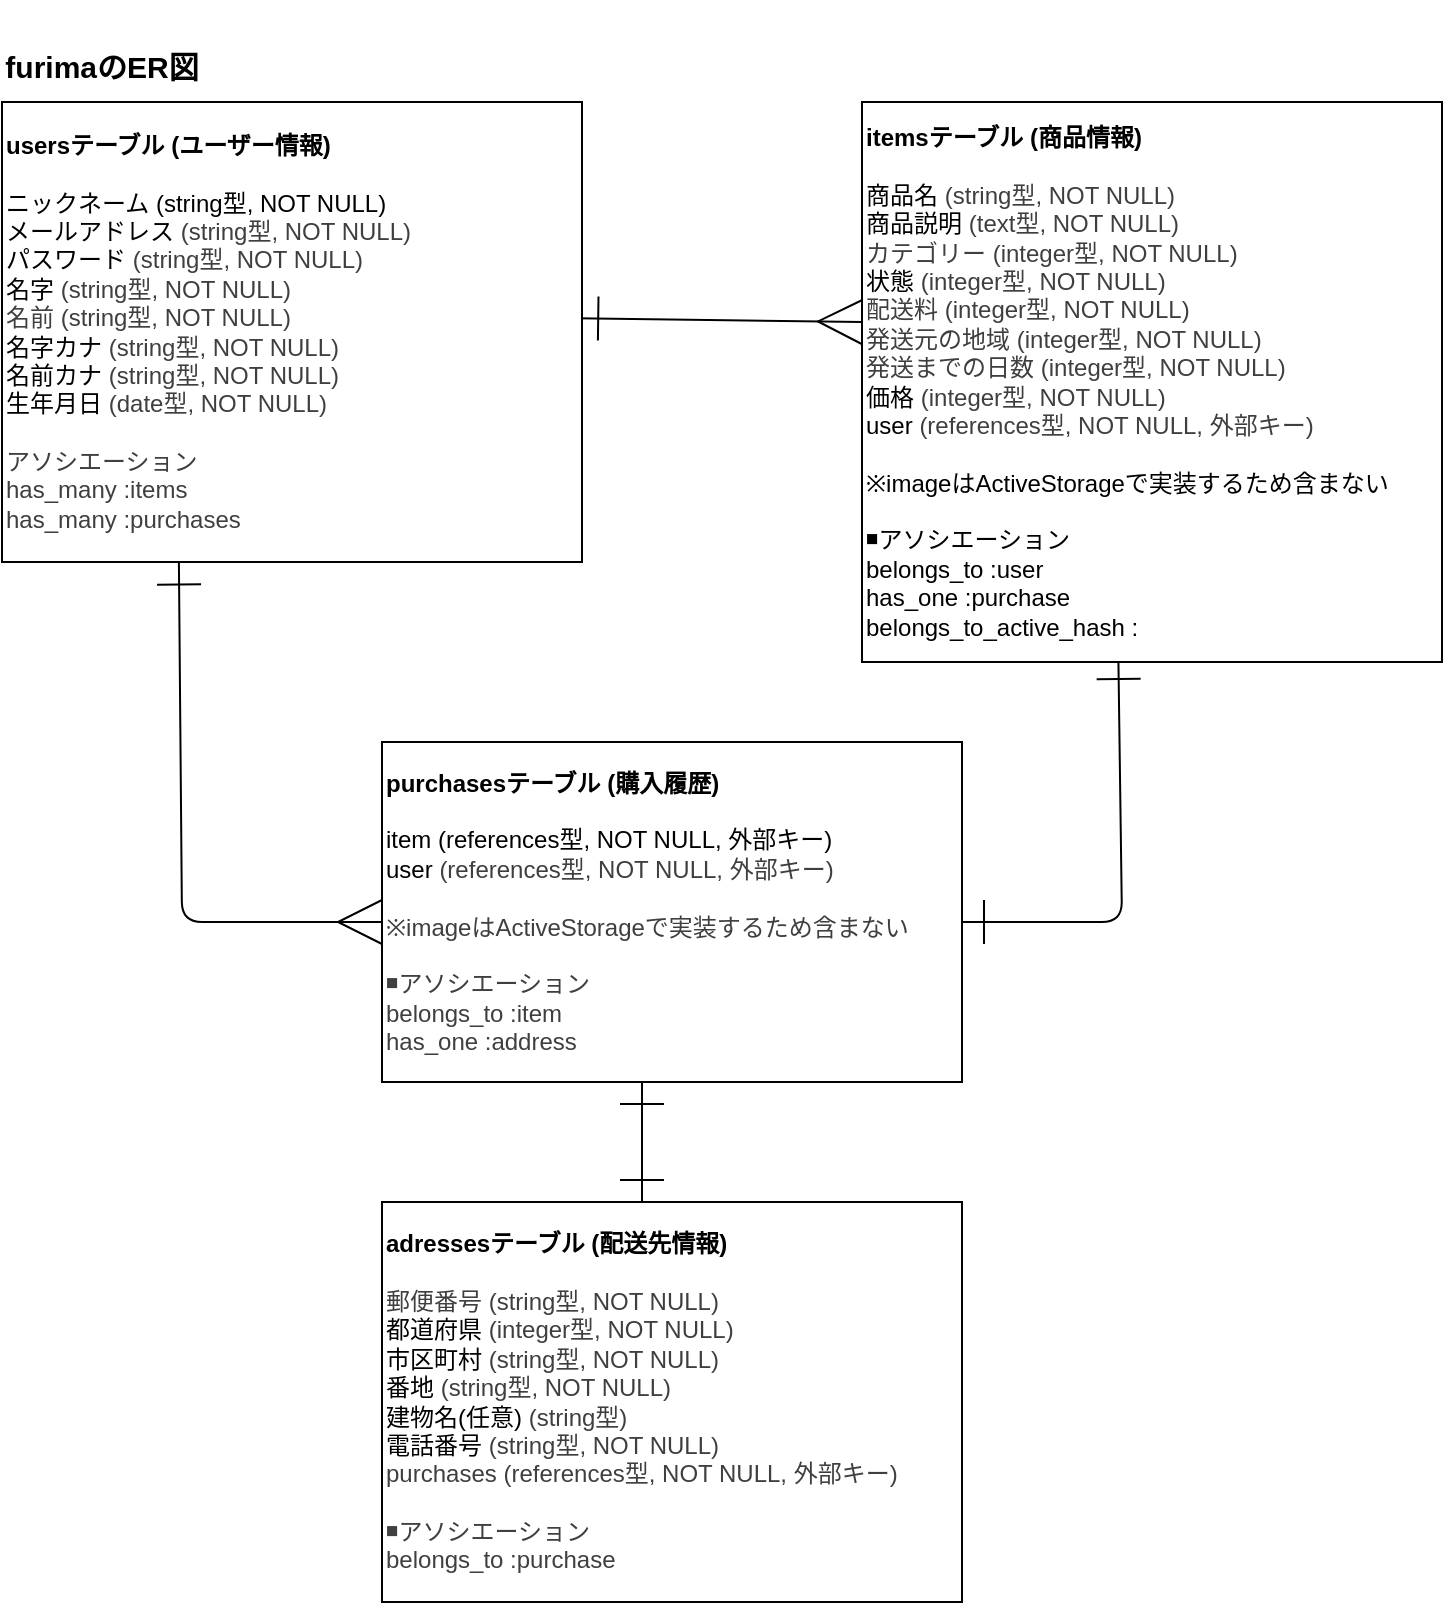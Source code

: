 <mxfile>
    <diagram id="U4kIuRbhecO1QbRN89tV" name="ページ1">
        <mxGraphModel dx="1621" dy="1656" grid="1" gridSize="10" guides="1" tooltips="1" connect="1" arrows="1" fold="1" page="1" pageScale="1" pageWidth="827" pageHeight="1169" math="0" shadow="0">
            <root>
                <mxCell id="0"/>
                <mxCell id="1" parent="0"/>
                <mxCell id="4" value="&lt;h1&gt;&lt;font style=&quot;font-size: 15px;&quot;&gt;furimaのER図&lt;/font&gt;&lt;/h1&gt;" style="whiteSpace=wrap;html=1;align=center;strokeColor=none;" parent="1" vertex="1">
                    <mxGeometry x="-800" y="-1150" width="100" height="40" as="geometry"/>
                </mxCell>
                <mxCell id="14" style="edgeStyle=none;html=1;exitX=0.99;exitY=0.47;exitDx=0;exitDy=0;entryX=0;entryY=0.5;entryDx=0;entryDy=0;targetPerimeterSpacing=6;sourcePerimeterSpacing=6;endSize=20;endArrow=ERmany;endFill=0;startSize=20;strokeColor=default;startArrow=ERone;startFill=0;exitPerimeter=0;" parent="1" source="12" edge="1">
                    <mxGeometry relative="1" as="geometry">
                        <mxPoint x="-520.87" y="-998.4" as="sourcePoint"/>
                        <mxPoint x="-370" y="-1000" as="targetPoint"/>
                    </mxGeometry>
                </mxCell>
                <mxCell id="12" value="&lt;div&gt;&lt;b&gt;usersテーブル (ユーザー情報)&lt;/b&gt;&lt;/div&gt;&lt;div&gt;&lt;br&gt;&lt;/div&gt;&lt;div&gt;ニックネーム (string型, NOT NULL)&lt;/div&gt;&lt;div&gt;&lt;span style=&quot;background-color: transparent;&quot;&gt;メールアドレス&lt;/span&gt;&lt;span style=&quot;color: rgb(63, 63, 63); background-color: transparent;&quot;&gt;&amp;nbsp;&lt;/span&gt;&lt;span style=&quot;color: rgb(63, 63, 63); background-color: transparent;&quot;&gt;(string型, NOT NULL)&lt;/span&gt;&lt;/div&gt;&lt;div&gt;パスワード&lt;span style=&quot;background-color: transparent; color: rgb(63, 63, 63);&quot;&gt;&amp;nbsp;&lt;/span&gt;&lt;span style=&quot;background-color: transparent; color: rgb(63, 63, 63);&quot;&gt;(string型, NOT NULL)&lt;/span&gt;&lt;/div&gt;&lt;div&gt;名字&lt;span style=&quot;background-color: transparent; color: rgb(63, 63, 63);&quot;&gt;&amp;nbsp;&lt;/span&gt;&lt;span style=&quot;background-color: transparent; color: rgb(63, 63, 63);&quot;&gt;(string型, NOT NULL)&lt;/span&gt;&lt;/div&gt;&lt;div&gt;&lt;span style=&quot;background-color: transparent; color: rgb(63, 63, 63);&quot;&gt;名前&amp;nbsp;&lt;/span&gt;&lt;span style=&quot;background-color: transparent; color: rgb(63, 63, 63);&quot;&gt;(string型, NOT NULL)&lt;/span&gt;&lt;/div&gt;&lt;div&gt;名字カナ&lt;span style=&quot;background-color: transparent; color: rgb(63, 63, 63);&quot;&gt;&amp;nbsp;&lt;/span&gt;&lt;span style=&quot;background-color: transparent; color: rgb(63, 63, 63);&quot;&gt;(string型, NOT NULL)&lt;/span&gt;&lt;/div&gt;&lt;div&gt;名前カナ&lt;span style=&quot;background-color: transparent; color: rgb(63, 63, 63);&quot;&gt;&amp;nbsp;&lt;/span&gt;&lt;span style=&quot;background-color: transparent; color: rgb(63, 63, 63);&quot;&gt;(string型, NOT NULL)&lt;/span&gt;&lt;/div&gt;&lt;div&gt;生年月日&lt;span style=&quot;background-color: transparent; color: rgb(63, 63, 63);&quot;&gt;&amp;nbsp;&lt;/span&gt;&lt;span style=&quot;background-color: transparent; color: rgb(63, 63, 63);&quot;&gt;(date型, NOT NULL)&lt;/span&gt;&lt;/div&gt;&lt;div&gt;&lt;span style=&quot;background-color: transparent; color: rgb(63, 63, 63);&quot;&gt;&lt;br&gt;&lt;/span&gt;&lt;/div&gt;&lt;div&gt;&lt;span style=&quot;background-color: transparent; color: rgb(63, 63, 63);&quot;&gt;アソシエーション&lt;/span&gt;&lt;/div&gt;&lt;div&gt;&lt;span style=&quot;background-color: transparent; color: rgb(63, 63, 63);&quot;&gt;has_many :items&lt;/span&gt;&lt;/div&gt;&lt;div&gt;&lt;span style=&quot;background-color: transparent; color: rgb(63, 63, 63);&quot;&gt;has_many :purchases&lt;/span&gt;&lt;/div&gt;" style="whiteSpace=wrap;html=1;align=left;" parent="1" vertex="1">
                    <mxGeometry x="-800" y="-1110" width="290" height="230" as="geometry"/>
                </mxCell>
                <mxCell id="20" style="edgeStyle=none;html=1;endSize=20;startSize=20;endArrow=ERone;endFill=0;startArrow=ERone;startFill=0;exitX=0.442;exitY=0.991;exitDx=0;exitDy=0;exitPerimeter=0;" parent="1" source="13" edge="1">
                    <mxGeometry relative="1" as="geometry">
                        <mxPoint x="-240" y="-820" as="sourcePoint"/>
                        <mxPoint x="-320" y="-700" as="targetPoint"/>
                        <Array as="points">
                            <mxPoint x="-240" y="-700"/>
                        </Array>
                    </mxGeometry>
                </mxCell>
                <mxCell id="13" value="&lt;div&gt;&lt;b&gt;itemsテーブル (商品情報)&lt;/b&gt;&lt;/div&gt;&lt;div&gt;&lt;br&gt;&lt;/div&gt;&lt;div&gt;商品名&lt;span style=&quot;color: rgb(63, 63, 63); background-color: transparent;&quot;&gt;&amp;nbsp;&lt;/span&gt;&lt;span style=&quot;color: rgb(63, 63, 63); background-color: transparent;&quot;&gt;(string型, NOT NULL)&lt;/span&gt;&lt;/div&gt;&lt;div&gt;商品説明&lt;span style=&quot;color: rgb(63, 63, 63); background-color: transparent;&quot;&gt;&amp;nbsp;&lt;/span&gt;&lt;span style=&quot;color: rgb(63, 63, 63); background-color: transparent;&quot;&gt;(text型, NOT NULL)&lt;/span&gt;&lt;/div&gt;&lt;div&gt;&lt;span style=&quot;color: rgb(63, 63, 63); background-color: transparent;&quot;&gt;カテゴリー (integer型, NOT NULL)&lt;/span&gt;&lt;/div&gt;&lt;div&gt;状態&lt;span style=&quot;color: rgb(63, 63, 63); background-color: transparent;&quot;&gt;&amp;nbsp;&lt;/span&gt;&lt;span style=&quot;color: rgb(63, 63, 63); background-color: transparent;&quot;&gt;(integer型, NOT NULL)&lt;/span&gt;&lt;/div&gt;&lt;div&gt;&lt;span style=&quot;color: rgb(63, 63, 63); background-color: transparent;&quot;&gt;配送料&lt;/span&gt;&lt;span style=&quot;color: rgb(63, 63, 63); background-color: transparent;&quot;&gt;&amp;nbsp;&lt;/span&gt;&lt;span style=&quot;color: rgb(63, 63, 63); background-color: transparent;&quot;&gt;(integer型, NOT NULL)&lt;/span&gt;&lt;/div&gt;&lt;div&gt;&lt;span style=&quot;color: rgb(63, 63, 63); background-color: transparent;&quot;&gt;発送元の地域&lt;/span&gt;&lt;span style=&quot;color: rgb(63, 63, 63); background-color: transparent;&quot;&gt;&amp;nbsp;&lt;/span&gt;&lt;span style=&quot;color: rgb(63, 63, 63); background-color: transparent;&quot;&gt;(integer型, NOT NULL)&lt;/span&gt;&lt;/div&gt;&lt;div&gt;&lt;span style=&quot;color: rgb(63, 63, 63); background-color: transparent;&quot;&gt;発送までの日数&lt;/span&gt;&lt;span style=&quot;color: rgb(63, 63, 63); background-color: transparent;&quot;&gt;&amp;nbsp;&lt;/span&gt;&lt;span style=&quot;color: rgb(63, 63, 63); background-color: transparent;&quot;&gt;(integer型, NOT NULL)&lt;/span&gt;&lt;/div&gt;&lt;div&gt;価格&lt;span style=&quot;color: rgb(63, 63, 63); background-color: transparent;&quot;&gt;&amp;nbsp;&lt;/span&gt;&lt;span style=&quot;color: rgb(63, 63, 63); background-color: transparent;&quot;&gt;(integer型, NOT NULL)&lt;/span&gt;&lt;/div&gt;&lt;div&gt;user&lt;span style=&quot;color: rgb(63, 63, 63); background-color: transparent;&quot;&gt;&amp;nbsp;&lt;/span&gt;&lt;span style=&quot;color: rgb(63, 63, 63); background-color: transparent;&quot;&gt;(references型, NOT NULL, 外部キー)&lt;/span&gt;&lt;/div&gt;&lt;div&gt;&lt;br&gt;&lt;/div&gt;&lt;div&gt;※imageはActiveStorageで実装するため含まない&lt;/div&gt;&lt;div&gt;&lt;br&gt;&lt;/div&gt;&lt;div&gt;◾️アソシエーション&lt;/div&gt;&lt;div&gt;belongs_to :user&lt;/div&gt;&lt;div&gt;has_one :purchase&lt;/div&gt;&lt;div&gt;belongs_to_active_hash :&lt;/div&gt;" style="whiteSpace=wrap;html=1;align=left;" parent="1" vertex="1">
                    <mxGeometry x="-370" y="-1110" width="290" height="280" as="geometry"/>
                </mxCell>
                <mxCell id="16" value="&lt;div&gt;&lt;b&gt;purchasesテーブル (購入履歴)&lt;/b&gt;&lt;/div&gt;&lt;div&gt;&lt;br&gt;&lt;/div&gt;&lt;div&gt;item (references型, NOT NULL, 外部キー)&lt;/div&gt;&lt;div&gt;user&lt;span style=&quot;color: rgb(63, 63, 63); background-color: transparent;&quot;&gt;&amp;nbsp;&lt;/span&gt;&lt;span style=&quot;color: rgb(63, 63, 63); background-color: transparent;&quot;&gt;(references型, NOT NULL, 外部キー)&lt;/span&gt;&lt;/div&gt;&lt;div&gt;&lt;span style=&quot;background-color: transparent; color: rgb(63, 63, 63);&quot;&gt;&lt;br&gt;&lt;/span&gt;&lt;/div&gt;&lt;div&gt;&lt;span style=&quot;background-color: transparent; color: rgb(63, 63, 63);&quot;&gt;&lt;span style=&quot;color: rgb(63, 63, 63);&quot;&gt;※imageはActiveStorageで実装するため含まない&lt;/span&gt;&lt;/span&gt;&lt;/div&gt;&lt;div&gt;&lt;span style=&quot;background-color: transparent; color: rgb(63, 63, 63);&quot;&gt;&lt;span style=&quot;color: rgb(63, 63, 63);&quot;&gt;&lt;br&gt;&lt;/span&gt;&lt;/span&gt;&lt;/div&gt;&lt;div&gt;&lt;span style=&quot;background-color: transparent; color: rgb(63, 63, 63);&quot;&gt;&lt;span style=&quot;color: rgb(63, 63, 63);&quot;&gt;◾️アソシエーション&lt;/span&gt;&lt;/span&gt;&lt;/div&gt;&lt;div&gt;&lt;span style=&quot;background-color: transparent; color: rgb(63, 63, 63);&quot;&gt;&lt;span style=&quot;color: rgb(63, 63, 63);&quot;&gt;belongs_to :item&lt;/span&gt;&lt;/span&gt;&lt;/div&gt;&lt;div&gt;&lt;span style=&quot;background-color: transparent; color: rgb(63, 63, 63);&quot;&gt;&lt;span style=&quot;color: rgb(63, 63, 63);&quot;&gt;has_one :address&lt;/span&gt;&lt;/span&gt;&lt;/div&gt;" style="whiteSpace=wrap;html=1;align=left;" parent="1" vertex="1">
                    <mxGeometry x="-610" y="-790" width="290" height="170" as="geometry"/>
                </mxCell>
                <mxCell id="17" value="&lt;div&gt;&lt;b&gt;adressesテーブル (配送先情報)&lt;/b&gt;&lt;/div&gt;&lt;div&gt;&lt;br&gt;&lt;/div&gt;&lt;div&gt;&lt;span style=&quot;background-color: transparent; color: rgb(63, 63, 63);&quot;&gt;郵便番号&amp;nbsp;&lt;/span&gt;&lt;span style=&quot;background-color: transparent; color: rgb(63, 63, 63);&quot;&gt;(string型, NOT NULL)&lt;/span&gt;&lt;/div&gt;&lt;div&gt;都道府県&lt;span style=&quot;background-color: transparent; color: rgb(63, 63, 63);&quot;&gt;&amp;nbsp;&lt;/span&gt;&lt;span style=&quot;background-color: transparent; color: rgb(63, 63, 63);&quot;&gt;(integer型, NOT NULL)&lt;/span&gt;&lt;/div&gt;&lt;div&gt;市区町村&lt;span style=&quot;background-color: transparent; color: rgb(63, 63, 63);&quot;&gt;&amp;nbsp;&lt;/span&gt;&lt;span style=&quot;background-color: transparent; color: rgb(63, 63, 63);&quot;&gt;(string型, NOT NULL)&lt;/span&gt;&lt;/div&gt;&lt;div&gt;番地&lt;span style=&quot;background-color: transparent; color: rgb(63, 63, 63);&quot;&gt;&amp;nbsp;&lt;/span&gt;&lt;span style=&quot;background-color: transparent; color: rgb(63, 63, 63);&quot;&gt;(string型, NOT NULL)&lt;/span&gt;&lt;/div&gt;&lt;div&gt;建物名(任意)&lt;span style=&quot;background-color: transparent; color: rgb(63, 63, 63);&quot;&gt;&amp;nbsp;&lt;/span&gt;&lt;span style=&quot;background-color: transparent; color: rgb(63, 63, 63);&quot;&gt;(string型)&lt;/span&gt;&lt;/div&gt;&lt;div&gt;電話番号&lt;span style=&quot;background-color: transparent; color: rgb(63, 63, 63);&quot;&gt;&amp;nbsp;&lt;/span&gt;&lt;span style=&quot;background-color: transparent; color: rgb(63, 63, 63);&quot;&gt;(string型, NOT NULL)&lt;/span&gt;&lt;/div&gt;&lt;div&gt;&lt;span style=&quot;background-color: transparent; color: rgb(63, 63, 63);&quot;&gt;purchases (references型, NOT NULL, 外部キー)&lt;/span&gt;&lt;/div&gt;&lt;div&gt;&lt;span style=&quot;background-color: transparent; color: rgb(63, 63, 63);&quot;&gt;&lt;br&gt;&lt;/span&gt;&lt;/div&gt;&lt;div&gt;&lt;span style=&quot;background-color: transparent; color: rgb(63, 63, 63);&quot;&gt;◾️アソシエーション&lt;/span&gt;&lt;/div&gt;&lt;div&gt;&lt;span style=&quot;background-color: transparent; color: rgb(63, 63, 63);&quot;&gt;belongs_to :purchase&lt;/span&gt;&lt;/div&gt;" style="whiteSpace=wrap;html=1;align=left;" parent="1" vertex="1">
                    <mxGeometry x="-610" y="-560" width="290" height="200" as="geometry"/>
                </mxCell>
                <mxCell id="21" style="edgeStyle=none;html=1;endSize=20;startSize=20;endArrow=ERone;endFill=0;startArrow=ERone;startFill=0;" parent="1" edge="1">
                    <mxGeometry relative="1" as="geometry">
                        <mxPoint x="-480" y="-620" as="sourcePoint"/>
                        <mxPoint x="-480" y="-560" as="targetPoint"/>
                    </mxGeometry>
                </mxCell>
                <mxCell id="24" style="edgeStyle=none;html=1;endSize=20;startSize=20;endArrow=ERmany;endFill=0;startArrow=ERone;startFill=0;exitX=0.305;exitY=1.001;exitDx=0;exitDy=0;exitPerimeter=0;" parent="1" source="12" edge="1">
                    <mxGeometry relative="1" as="geometry">
                        <mxPoint x="-710" y="-860" as="sourcePoint"/>
                        <mxPoint x="-610" y="-700" as="targetPoint"/>
                        <Array as="points">
                            <mxPoint x="-710" y="-700"/>
                        </Array>
                    </mxGeometry>
                </mxCell>
            </root>
        </mxGraphModel>
    </diagram>
</mxfile>